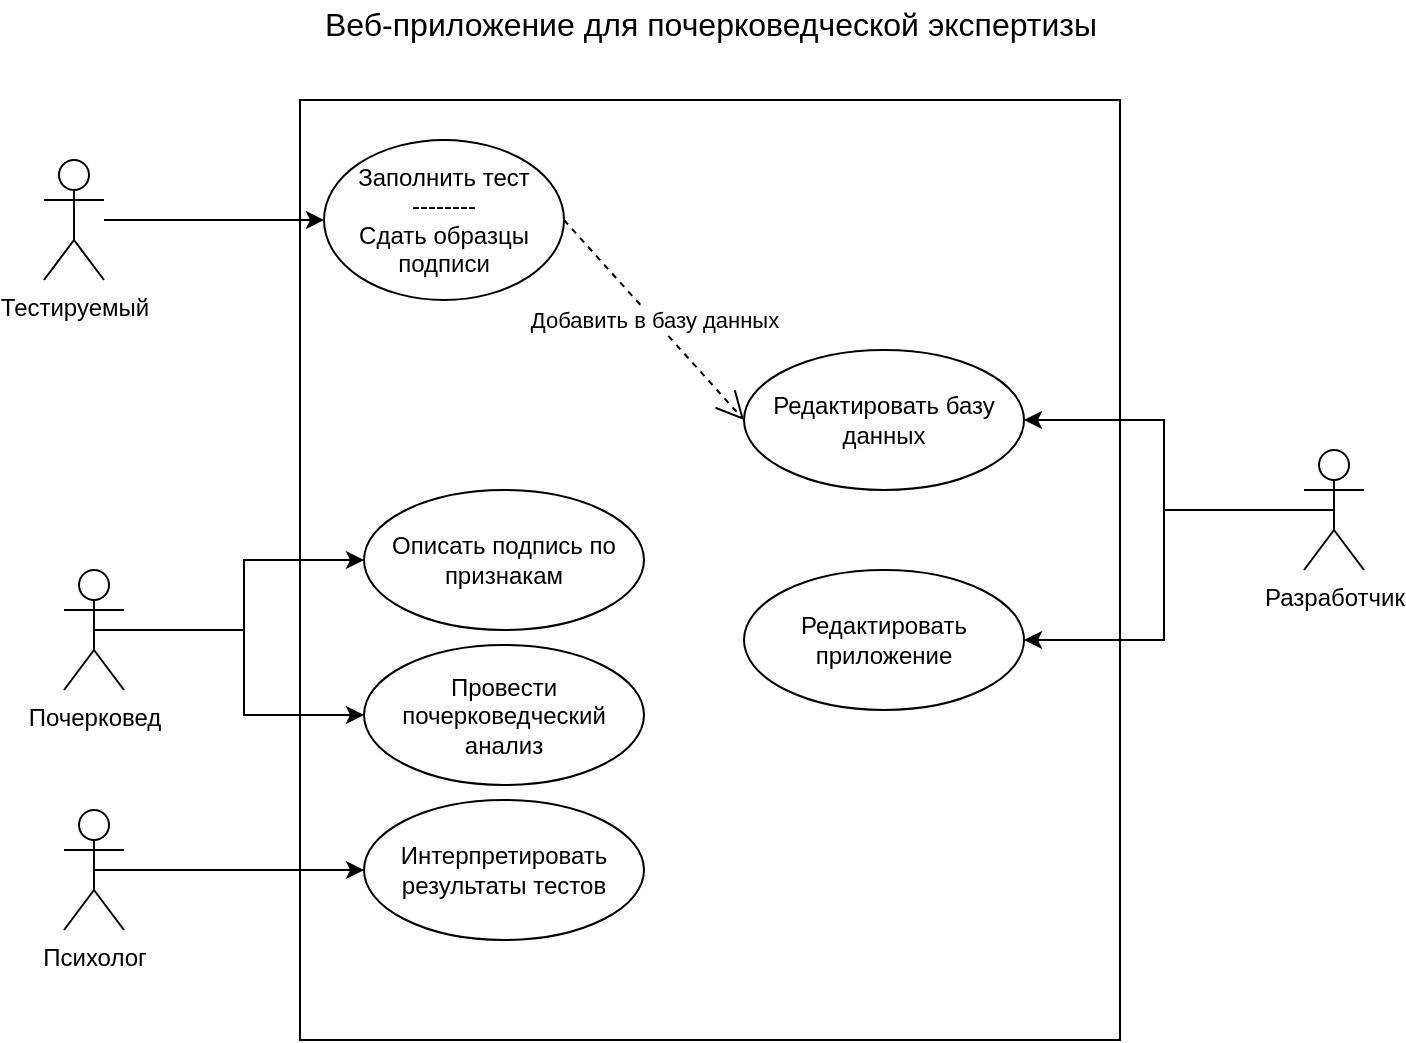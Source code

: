 <mxfile version="12.2.6" type="github" pages="1">
  <diagram id="sq087LJOg1igy7U2LMEV" name="Page-1">
    <mxGraphModel dx="932" dy="463" grid="1" gridSize="10" guides="1" tooltips="1" connect="1" arrows="1" fold="1" page="1" pageScale="1" pageWidth="827" pageHeight="1169" math="0" shadow="0">
      <root>
        <mxCell id="0"/>
        <mxCell id="1" parent="0"/>
        <mxCell id="N9-KOVKX_0CebXbqmbMF-13" style="edgeStyle=orthogonalEdgeStyle;rounded=0;orthogonalLoop=1;jettySize=auto;html=1;entryX=0;entryY=0.5;entryDx=0;entryDy=0;" parent="1" source="N9-KOVKX_0CebXbqmbMF-2" target="N9-KOVKX_0CebXbqmbMF-12" edge="1">
          <mxGeometry relative="1" as="geometry"/>
        </mxCell>
        <mxCell id="N9-KOVKX_0CebXbqmbMF-2" value="Тестируемый" style="shape=umlActor;verticalLabelPosition=bottom;labelBackgroundColor=#ffffff;verticalAlign=top;html=1;" parent="1" vertex="1">
          <mxGeometry x="80" y="100" width="30" height="60" as="geometry"/>
        </mxCell>
        <mxCell id="N9-KOVKX_0CebXbqmbMF-18" style="edgeStyle=orthogonalEdgeStyle;rounded=0;orthogonalLoop=1;jettySize=auto;html=1;exitX=0.5;exitY=0.5;exitDx=0;exitDy=0;exitPerimeter=0;entryX=0;entryY=0.5;entryDx=0;entryDy=0;" parent="1" source="N9-KOVKX_0CebXbqmbMF-9" target="N9-KOVKX_0CebXbqmbMF-15" edge="1">
          <mxGeometry relative="1" as="geometry"/>
        </mxCell>
        <mxCell id="N9-KOVKX_0CebXbqmbMF-9" value="Психолог" style="shape=umlActor;verticalLabelPosition=bottom;labelBackgroundColor=#ffffff;verticalAlign=top;html=1;" parent="1" vertex="1">
          <mxGeometry x="90" y="425" width="30" height="60" as="geometry"/>
        </mxCell>
        <mxCell id="N9-KOVKX_0CebXbqmbMF-23" style="edgeStyle=orthogonalEdgeStyle;rounded=0;orthogonalLoop=1;jettySize=auto;html=1;exitX=0.5;exitY=0.5;exitDx=0;exitDy=0;exitPerimeter=0;entryX=1;entryY=0.5;entryDx=0;entryDy=0;" parent="1" source="N9-KOVKX_0CebXbqmbMF-10" target="N9-KOVKX_0CebXbqmbMF-22" edge="1">
          <mxGeometry relative="1" as="geometry"/>
        </mxCell>
        <mxCell id="N9-KOVKX_0CebXbqmbMF-25" style="edgeStyle=orthogonalEdgeStyle;rounded=0;orthogonalLoop=1;jettySize=auto;html=1;exitX=0.5;exitY=0.5;exitDx=0;exitDy=0;exitPerimeter=0;" parent="1" source="N9-KOVKX_0CebXbqmbMF-10" target="N9-KOVKX_0CebXbqmbMF-24" edge="1">
          <mxGeometry relative="1" as="geometry"/>
        </mxCell>
        <mxCell id="N9-KOVKX_0CebXbqmbMF-10" value="Разработчик" style="shape=umlActor;verticalLabelPosition=bottom;labelBackgroundColor=#ffffff;verticalAlign=top;html=1;" parent="1" vertex="1">
          <mxGeometry x="710" y="245" width="30" height="60" as="geometry"/>
        </mxCell>
        <mxCell id="N9-KOVKX_0CebXbqmbMF-11" value="" style="rounded=0;whiteSpace=wrap;html=1;fillColor=none;" parent="1" vertex="1">
          <mxGeometry x="208" y="70" width="410" height="470" as="geometry"/>
        </mxCell>
        <mxCell id="N9-KOVKX_0CebXbqmbMF-12" value="Заполнить тест&lt;br&gt;--------&lt;br&gt;Сдать образцы подписи" style="ellipse;whiteSpace=wrap;html=1;fillColor=none;" parent="1" vertex="1">
          <mxGeometry x="220" y="90" width="120" height="80" as="geometry"/>
        </mxCell>
        <mxCell id="N9-KOVKX_0CebXbqmbMF-14" value="Описать подпись по признакам" style="ellipse;whiteSpace=wrap;html=1;fillColor=none;" parent="1" vertex="1">
          <mxGeometry x="240" y="265" width="140" height="70" as="geometry"/>
        </mxCell>
        <mxCell id="N9-KOVKX_0CebXbqmbMF-15" value="Интерпретировать результаты тестов" style="ellipse;whiteSpace=wrap;html=1;fillColor=none;" parent="1" vertex="1">
          <mxGeometry x="240" y="420" width="140" height="70" as="geometry"/>
        </mxCell>
        <mxCell id="N9-KOVKX_0CebXbqmbMF-16" value="Провести почерковедческий анализ" style="ellipse;whiteSpace=wrap;html=1;fillColor=none;" parent="1" vertex="1">
          <mxGeometry x="240" y="342.5" width="140" height="70" as="geometry"/>
        </mxCell>
        <mxCell id="N9-KOVKX_0CebXbqmbMF-20" style="edgeStyle=orthogonalEdgeStyle;rounded=0;orthogonalLoop=1;jettySize=auto;html=1;exitX=0.5;exitY=0.5;exitDx=0;exitDy=0;exitPerimeter=0;entryX=0;entryY=0.5;entryDx=0;entryDy=0;" parent="1" source="N9-KOVKX_0CebXbqmbMF-17" target="N9-KOVKX_0CebXbqmbMF-16" edge="1">
          <mxGeometry relative="1" as="geometry"/>
        </mxCell>
        <mxCell id="N9-KOVKX_0CebXbqmbMF-21" style="edgeStyle=orthogonalEdgeStyle;rounded=0;orthogonalLoop=1;jettySize=auto;html=1;exitX=0.5;exitY=0.5;exitDx=0;exitDy=0;exitPerimeter=0;entryX=0;entryY=0.5;entryDx=0;entryDy=0;" parent="1" source="N9-KOVKX_0CebXbqmbMF-17" target="N9-KOVKX_0CebXbqmbMF-14" edge="1">
          <mxGeometry relative="1" as="geometry"/>
        </mxCell>
        <mxCell id="N9-KOVKX_0CebXbqmbMF-17" value="Почерковед" style="shape=umlActor;verticalLabelPosition=bottom;labelBackgroundColor=#ffffff;verticalAlign=top;html=1;fillColor=none;" parent="1" vertex="1">
          <mxGeometry x="90" y="305" width="30" height="60" as="geometry"/>
        </mxCell>
        <mxCell id="N9-KOVKX_0CebXbqmbMF-22" value="Редактировать базу данных" style="ellipse;whiteSpace=wrap;html=1;fillColor=none;" parent="1" vertex="1">
          <mxGeometry x="430" y="195" width="140" height="70" as="geometry"/>
        </mxCell>
        <mxCell id="N9-KOVKX_0CebXbqmbMF-24" value="Редактировать приложение" style="ellipse;whiteSpace=wrap;html=1;fillColor=none;" parent="1" vertex="1">
          <mxGeometry x="430" y="305" width="140" height="70" as="geometry"/>
        </mxCell>
        <mxCell id="N9-KOVKX_0CebXbqmbMF-26" value="&lt;font style=&quot;font-size: 16px&quot;&gt;Веб-приложение для почерковедческой экспертизы&lt;/font&gt;" style="text;html=1;resizable=0;points=[];autosize=1;align=center;verticalAlign=top;spacingTop=-4;" parent="1" vertex="1">
          <mxGeometry x="208" y="20" width="410" height="20" as="geometry"/>
        </mxCell>
        <mxCell id="Vu7y7EFP_vkoX0obxCFE-2" value="Добавить в базу данных" style="endArrow=open;endSize=12;dashed=1;html=1;exitX=1;exitY=0.5;exitDx=0;exitDy=0;entryX=0;entryY=0.5;entryDx=0;entryDy=0;" edge="1" parent="1" source="N9-KOVKX_0CebXbqmbMF-12" target="N9-KOVKX_0CebXbqmbMF-22">
          <mxGeometry width="160" relative="1" as="geometry">
            <mxPoint x="340" y="180" as="sourcePoint"/>
            <mxPoint x="500" y="180" as="targetPoint"/>
          </mxGeometry>
        </mxCell>
      </root>
    </mxGraphModel>
  </diagram>
</mxfile>
